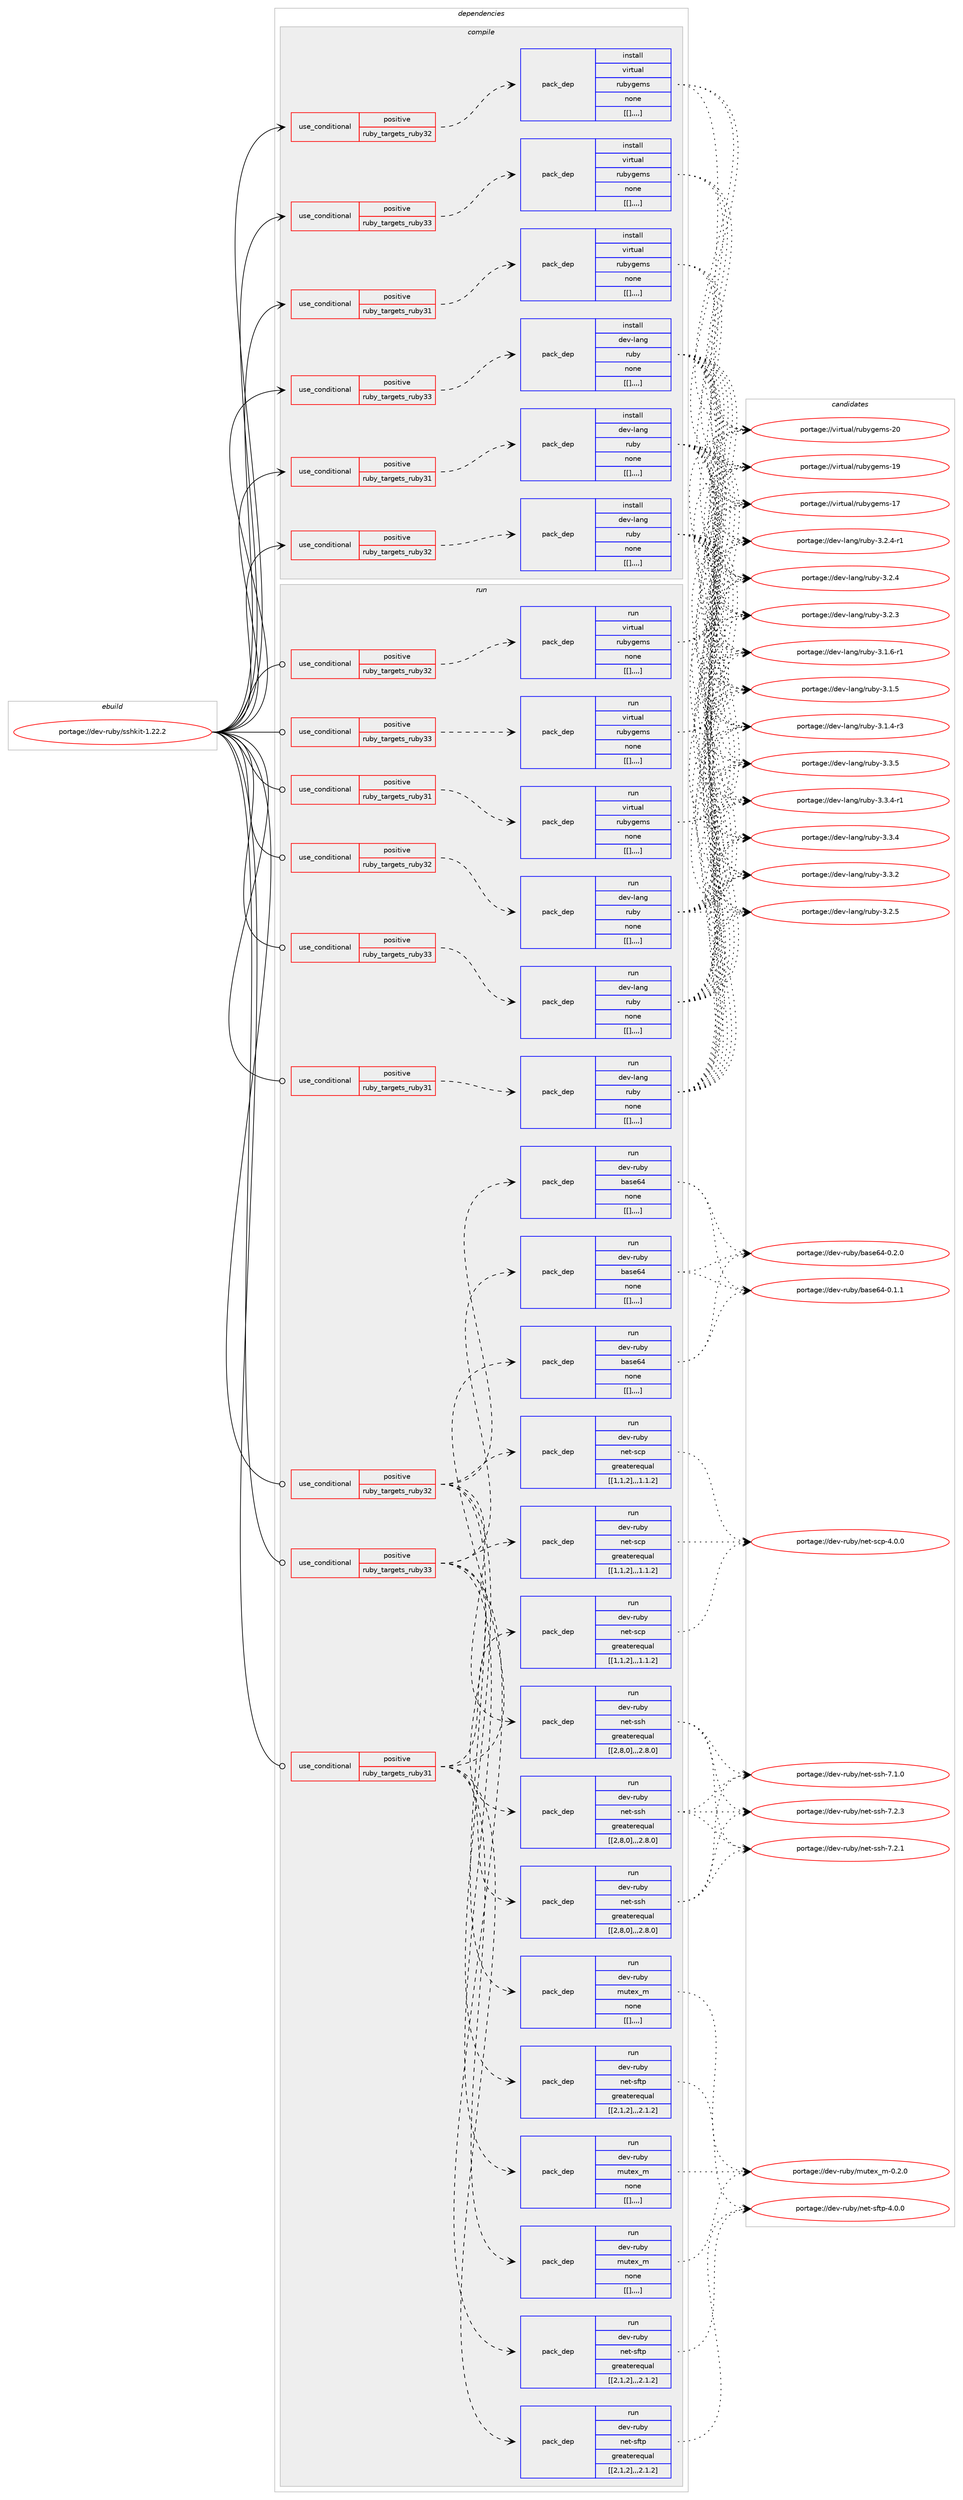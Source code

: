 digraph prolog {

# *************
# Graph options
# *************

newrank=true;
concentrate=true;
compound=true;
graph [rankdir=LR,fontname=Helvetica,fontsize=10,ranksep=1.5];#, ranksep=2.5, nodesep=0.2];
edge  [arrowhead=vee];
node  [fontname=Helvetica,fontsize=10];

# **********
# The ebuild
# **********

subgraph cluster_leftcol {
color=gray;
label=<<i>ebuild</i>>;
id [label="portage://dev-ruby/sshkit-1.22.2", color=red, width=4, href="../dev-ruby/sshkit-1.22.2.svg"];
}

# ****************
# The dependencies
# ****************

subgraph cluster_midcol {
color=gray;
label=<<i>dependencies</i>>;
subgraph cluster_compile {
fillcolor="#eeeeee";
style=filled;
label=<<i>compile</i>>;
subgraph cond58719 {
dependency207845 [label=<<TABLE BORDER="0" CELLBORDER="1" CELLSPACING="0" CELLPADDING="4"><TR><TD ROWSPAN="3" CELLPADDING="10">use_conditional</TD></TR><TR><TD>positive</TD></TR><TR><TD>ruby_targets_ruby31</TD></TR></TABLE>>, shape=none, color=red];
subgraph pack147746 {
dependency207846 [label=<<TABLE BORDER="0" CELLBORDER="1" CELLSPACING="0" CELLPADDING="4" WIDTH="220"><TR><TD ROWSPAN="6" CELLPADDING="30">pack_dep</TD></TR><TR><TD WIDTH="110">install</TD></TR><TR><TD>dev-lang</TD></TR><TR><TD>ruby</TD></TR><TR><TD>none</TD></TR><TR><TD>[[],,,,]</TD></TR></TABLE>>, shape=none, color=blue];
}
dependency207845:e -> dependency207846:w [weight=20,style="dashed",arrowhead="vee"];
}
id:e -> dependency207845:w [weight=20,style="solid",arrowhead="vee"];
subgraph cond58720 {
dependency207847 [label=<<TABLE BORDER="0" CELLBORDER="1" CELLSPACING="0" CELLPADDING="4"><TR><TD ROWSPAN="3" CELLPADDING="10">use_conditional</TD></TR><TR><TD>positive</TD></TR><TR><TD>ruby_targets_ruby31</TD></TR></TABLE>>, shape=none, color=red];
subgraph pack147747 {
dependency207848 [label=<<TABLE BORDER="0" CELLBORDER="1" CELLSPACING="0" CELLPADDING="4" WIDTH="220"><TR><TD ROWSPAN="6" CELLPADDING="30">pack_dep</TD></TR><TR><TD WIDTH="110">install</TD></TR><TR><TD>virtual</TD></TR><TR><TD>rubygems</TD></TR><TR><TD>none</TD></TR><TR><TD>[[],,,,]</TD></TR></TABLE>>, shape=none, color=blue];
}
dependency207847:e -> dependency207848:w [weight=20,style="dashed",arrowhead="vee"];
}
id:e -> dependency207847:w [weight=20,style="solid",arrowhead="vee"];
subgraph cond58721 {
dependency207849 [label=<<TABLE BORDER="0" CELLBORDER="1" CELLSPACING="0" CELLPADDING="4"><TR><TD ROWSPAN="3" CELLPADDING="10">use_conditional</TD></TR><TR><TD>positive</TD></TR><TR><TD>ruby_targets_ruby32</TD></TR></TABLE>>, shape=none, color=red];
subgraph pack147748 {
dependency207850 [label=<<TABLE BORDER="0" CELLBORDER="1" CELLSPACING="0" CELLPADDING="4" WIDTH="220"><TR><TD ROWSPAN="6" CELLPADDING="30">pack_dep</TD></TR><TR><TD WIDTH="110">install</TD></TR><TR><TD>dev-lang</TD></TR><TR><TD>ruby</TD></TR><TR><TD>none</TD></TR><TR><TD>[[],,,,]</TD></TR></TABLE>>, shape=none, color=blue];
}
dependency207849:e -> dependency207850:w [weight=20,style="dashed",arrowhead="vee"];
}
id:e -> dependency207849:w [weight=20,style="solid",arrowhead="vee"];
subgraph cond58722 {
dependency207851 [label=<<TABLE BORDER="0" CELLBORDER="1" CELLSPACING="0" CELLPADDING="4"><TR><TD ROWSPAN="3" CELLPADDING="10">use_conditional</TD></TR><TR><TD>positive</TD></TR><TR><TD>ruby_targets_ruby32</TD></TR></TABLE>>, shape=none, color=red];
subgraph pack147749 {
dependency207852 [label=<<TABLE BORDER="0" CELLBORDER="1" CELLSPACING="0" CELLPADDING="4" WIDTH="220"><TR><TD ROWSPAN="6" CELLPADDING="30">pack_dep</TD></TR><TR><TD WIDTH="110">install</TD></TR><TR><TD>virtual</TD></TR><TR><TD>rubygems</TD></TR><TR><TD>none</TD></TR><TR><TD>[[],,,,]</TD></TR></TABLE>>, shape=none, color=blue];
}
dependency207851:e -> dependency207852:w [weight=20,style="dashed",arrowhead="vee"];
}
id:e -> dependency207851:w [weight=20,style="solid",arrowhead="vee"];
subgraph cond58723 {
dependency207853 [label=<<TABLE BORDER="0" CELLBORDER="1" CELLSPACING="0" CELLPADDING="4"><TR><TD ROWSPAN="3" CELLPADDING="10">use_conditional</TD></TR><TR><TD>positive</TD></TR><TR><TD>ruby_targets_ruby33</TD></TR></TABLE>>, shape=none, color=red];
subgraph pack147750 {
dependency207854 [label=<<TABLE BORDER="0" CELLBORDER="1" CELLSPACING="0" CELLPADDING="4" WIDTH="220"><TR><TD ROWSPAN="6" CELLPADDING="30">pack_dep</TD></TR><TR><TD WIDTH="110">install</TD></TR><TR><TD>dev-lang</TD></TR><TR><TD>ruby</TD></TR><TR><TD>none</TD></TR><TR><TD>[[],,,,]</TD></TR></TABLE>>, shape=none, color=blue];
}
dependency207853:e -> dependency207854:w [weight=20,style="dashed",arrowhead="vee"];
}
id:e -> dependency207853:w [weight=20,style="solid",arrowhead="vee"];
subgraph cond58724 {
dependency207855 [label=<<TABLE BORDER="0" CELLBORDER="1" CELLSPACING="0" CELLPADDING="4"><TR><TD ROWSPAN="3" CELLPADDING="10">use_conditional</TD></TR><TR><TD>positive</TD></TR><TR><TD>ruby_targets_ruby33</TD></TR></TABLE>>, shape=none, color=red];
subgraph pack147751 {
dependency207856 [label=<<TABLE BORDER="0" CELLBORDER="1" CELLSPACING="0" CELLPADDING="4" WIDTH="220"><TR><TD ROWSPAN="6" CELLPADDING="30">pack_dep</TD></TR><TR><TD WIDTH="110">install</TD></TR><TR><TD>virtual</TD></TR><TR><TD>rubygems</TD></TR><TR><TD>none</TD></TR><TR><TD>[[],,,,]</TD></TR></TABLE>>, shape=none, color=blue];
}
dependency207855:e -> dependency207856:w [weight=20,style="dashed",arrowhead="vee"];
}
id:e -> dependency207855:w [weight=20,style="solid",arrowhead="vee"];
}
subgraph cluster_compileandrun {
fillcolor="#eeeeee";
style=filled;
label=<<i>compile and run</i>>;
}
subgraph cluster_run {
fillcolor="#eeeeee";
style=filled;
label=<<i>run</i>>;
subgraph cond58725 {
dependency207857 [label=<<TABLE BORDER="0" CELLBORDER="1" CELLSPACING="0" CELLPADDING="4"><TR><TD ROWSPAN="3" CELLPADDING="10">use_conditional</TD></TR><TR><TD>positive</TD></TR><TR><TD>ruby_targets_ruby31</TD></TR></TABLE>>, shape=none, color=red];
subgraph pack147752 {
dependency207858 [label=<<TABLE BORDER="0" CELLBORDER="1" CELLSPACING="0" CELLPADDING="4" WIDTH="220"><TR><TD ROWSPAN="6" CELLPADDING="30">pack_dep</TD></TR><TR><TD WIDTH="110">run</TD></TR><TR><TD>dev-lang</TD></TR><TR><TD>ruby</TD></TR><TR><TD>none</TD></TR><TR><TD>[[],,,,]</TD></TR></TABLE>>, shape=none, color=blue];
}
dependency207857:e -> dependency207858:w [weight=20,style="dashed",arrowhead="vee"];
}
id:e -> dependency207857:w [weight=20,style="solid",arrowhead="odot"];
subgraph cond58726 {
dependency207859 [label=<<TABLE BORDER="0" CELLBORDER="1" CELLSPACING="0" CELLPADDING="4"><TR><TD ROWSPAN="3" CELLPADDING="10">use_conditional</TD></TR><TR><TD>positive</TD></TR><TR><TD>ruby_targets_ruby31</TD></TR></TABLE>>, shape=none, color=red];
subgraph pack147753 {
dependency207860 [label=<<TABLE BORDER="0" CELLBORDER="1" CELLSPACING="0" CELLPADDING="4" WIDTH="220"><TR><TD ROWSPAN="6" CELLPADDING="30">pack_dep</TD></TR><TR><TD WIDTH="110">run</TD></TR><TR><TD>dev-ruby</TD></TR><TR><TD>base64</TD></TR><TR><TD>none</TD></TR><TR><TD>[[],,,,]</TD></TR></TABLE>>, shape=none, color=blue];
}
dependency207859:e -> dependency207860:w [weight=20,style="dashed",arrowhead="vee"];
subgraph pack147754 {
dependency207861 [label=<<TABLE BORDER="0" CELLBORDER="1" CELLSPACING="0" CELLPADDING="4" WIDTH="220"><TR><TD ROWSPAN="6" CELLPADDING="30">pack_dep</TD></TR><TR><TD WIDTH="110">run</TD></TR><TR><TD>dev-ruby</TD></TR><TR><TD>mutex_m</TD></TR><TR><TD>none</TD></TR><TR><TD>[[],,,,]</TD></TR></TABLE>>, shape=none, color=blue];
}
dependency207859:e -> dependency207861:w [weight=20,style="dashed",arrowhead="vee"];
subgraph pack147755 {
dependency207862 [label=<<TABLE BORDER="0" CELLBORDER="1" CELLSPACING="0" CELLPADDING="4" WIDTH="220"><TR><TD ROWSPAN="6" CELLPADDING="30">pack_dep</TD></TR><TR><TD WIDTH="110">run</TD></TR><TR><TD>dev-ruby</TD></TR><TR><TD>net-ssh</TD></TR><TR><TD>greaterequal</TD></TR><TR><TD>[[2,8,0],,,2.8.0]</TD></TR></TABLE>>, shape=none, color=blue];
}
dependency207859:e -> dependency207862:w [weight=20,style="dashed",arrowhead="vee"];
subgraph pack147756 {
dependency207863 [label=<<TABLE BORDER="0" CELLBORDER="1" CELLSPACING="0" CELLPADDING="4" WIDTH="220"><TR><TD ROWSPAN="6" CELLPADDING="30">pack_dep</TD></TR><TR><TD WIDTH="110">run</TD></TR><TR><TD>dev-ruby</TD></TR><TR><TD>net-scp</TD></TR><TR><TD>greaterequal</TD></TR><TR><TD>[[1,1,2],,,1.1.2]</TD></TR></TABLE>>, shape=none, color=blue];
}
dependency207859:e -> dependency207863:w [weight=20,style="dashed",arrowhead="vee"];
subgraph pack147757 {
dependency207864 [label=<<TABLE BORDER="0" CELLBORDER="1" CELLSPACING="0" CELLPADDING="4" WIDTH="220"><TR><TD ROWSPAN="6" CELLPADDING="30">pack_dep</TD></TR><TR><TD WIDTH="110">run</TD></TR><TR><TD>dev-ruby</TD></TR><TR><TD>net-sftp</TD></TR><TR><TD>greaterequal</TD></TR><TR><TD>[[2,1,2],,,2.1.2]</TD></TR></TABLE>>, shape=none, color=blue];
}
dependency207859:e -> dependency207864:w [weight=20,style="dashed",arrowhead="vee"];
}
id:e -> dependency207859:w [weight=20,style="solid",arrowhead="odot"];
subgraph cond58727 {
dependency207865 [label=<<TABLE BORDER="0" CELLBORDER="1" CELLSPACING="0" CELLPADDING="4"><TR><TD ROWSPAN="3" CELLPADDING="10">use_conditional</TD></TR><TR><TD>positive</TD></TR><TR><TD>ruby_targets_ruby31</TD></TR></TABLE>>, shape=none, color=red];
subgraph pack147758 {
dependency207866 [label=<<TABLE BORDER="0" CELLBORDER="1" CELLSPACING="0" CELLPADDING="4" WIDTH="220"><TR><TD ROWSPAN="6" CELLPADDING="30">pack_dep</TD></TR><TR><TD WIDTH="110">run</TD></TR><TR><TD>virtual</TD></TR><TR><TD>rubygems</TD></TR><TR><TD>none</TD></TR><TR><TD>[[],,,,]</TD></TR></TABLE>>, shape=none, color=blue];
}
dependency207865:e -> dependency207866:w [weight=20,style="dashed",arrowhead="vee"];
}
id:e -> dependency207865:w [weight=20,style="solid",arrowhead="odot"];
subgraph cond58728 {
dependency207867 [label=<<TABLE BORDER="0" CELLBORDER="1" CELLSPACING="0" CELLPADDING="4"><TR><TD ROWSPAN="3" CELLPADDING="10">use_conditional</TD></TR><TR><TD>positive</TD></TR><TR><TD>ruby_targets_ruby32</TD></TR></TABLE>>, shape=none, color=red];
subgraph pack147759 {
dependency207868 [label=<<TABLE BORDER="0" CELLBORDER="1" CELLSPACING="0" CELLPADDING="4" WIDTH="220"><TR><TD ROWSPAN="6" CELLPADDING="30">pack_dep</TD></TR><TR><TD WIDTH="110">run</TD></TR><TR><TD>dev-lang</TD></TR><TR><TD>ruby</TD></TR><TR><TD>none</TD></TR><TR><TD>[[],,,,]</TD></TR></TABLE>>, shape=none, color=blue];
}
dependency207867:e -> dependency207868:w [weight=20,style="dashed",arrowhead="vee"];
}
id:e -> dependency207867:w [weight=20,style="solid",arrowhead="odot"];
subgraph cond58729 {
dependency207869 [label=<<TABLE BORDER="0" CELLBORDER="1" CELLSPACING="0" CELLPADDING="4"><TR><TD ROWSPAN="3" CELLPADDING="10">use_conditional</TD></TR><TR><TD>positive</TD></TR><TR><TD>ruby_targets_ruby32</TD></TR></TABLE>>, shape=none, color=red];
subgraph pack147760 {
dependency207870 [label=<<TABLE BORDER="0" CELLBORDER="1" CELLSPACING="0" CELLPADDING="4" WIDTH="220"><TR><TD ROWSPAN="6" CELLPADDING="30">pack_dep</TD></TR><TR><TD WIDTH="110">run</TD></TR><TR><TD>dev-ruby</TD></TR><TR><TD>base64</TD></TR><TR><TD>none</TD></TR><TR><TD>[[],,,,]</TD></TR></TABLE>>, shape=none, color=blue];
}
dependency207869:e -> dependency207870:w [weight=20,style="dashed",arrowhead="vee"];
subgraph pack147761 {
dependency207871 [label=<<TABLE BORDER="0" CELLBORDER="1" CELLSPACING="0" CELLPADDING="4" WIDTH="220"><TR><TD ROWSPAN="6" CELLPADDING="30">pack_dep</TD></TR><TR><TD WIDTH="110">run</TD></TR><TR><TD>dev-ruby</TD></TR><TR><TD>mutex_m</TD></TR><TR><TD>none</TD></TR><TR><TD>[[],,,,]</TD></TR></TABLE>>, shape=none, color=blue];
}
dependency207869:e -> dependency207871:w [weight=20,style="dashed",arrowhead="vee"];
subgraph pack147762 {
dependency207872 [label=<<TABLE BORDER="0" CELLBORDER="1" CELLSPACING="0" CELLPADDING="4" WIDTH="220"><TR><TD ROWSPAN="6" CELLPADDING="30">pack_dep</TD></TR><TR><TD WIDTH="110">run</TD></TR><TR><TD>dev-ruby</TD></TR><TR><TD>net-ssh</TD></TR><TR><TD>greaterequal</TD></TR><TR><TD>[[2,8,0],,,2.8.0]</TD></TR></TABLE>>, shape=none, color=blue];
}
dependency207869:e -> dependency207872:w [weight=20,style="dashed",arrowhead="vee"];
subgraph pack147763 {
dependency207873 [label=<<TABLE BORDER="0" CELLBORDER="1" CELLSPACING="0" CELLPADDING="4" WIDTH="220"><TR><TD ROWSPAN="6" CELLPADDING="30">pack_dep</TD></TR><TR><TD WIDTH="110">run</TD></TR><TR><TD>dev-ruby</TD></TR><TR><TD>net-scp</TD></TR><TR><TD>greaterequal</TD></TR><TR><TD>[[1,1,2],,,1.1.2]</TD></TR></TABLE>>, shape=none, color=blue];
}
dependency207869:e -> dependency207873:w [weight=20,style="dashed",arrowhead="vee"];
subgraph pack147764 {
dependency207874 [label=<<TABLE BORDER="0" CELLBORDER="1" CELLSPACING="0" CELLPADDING="4" WIDTH="220"><TR><TD ROWSPAN="6" CELLPADDING="30">pack_dep</TD></TR><TR><TD WIDTH="110">run</TD></TR><TR><TD>dev-ruby</TD></TR><TR><TD>net-sftp</TD></TR><TR><TD>greaterequal</TD></TR><TR><TD>[[2,1,2],,,2.1.2]</TD></TR></TABLE>>, shape=none, color=blue];
}
dependency207869:e -> dependency207874:w [weight=20,style="dashed",arrowhead="vee"];
}
id:e -> dependency207869:w [weight=20,style="solid",arrowhead="odot"];
subgraph cond58730 {
dependency207875 [label=<<TABLE BORDER="0" CELLBORDER="1" CELLSPACING="0" CELLPADDING="4"><TR><TD ROWSPAN="3" CELLPADDING="10">use_conditional</TD></TR><TR><TD>positive</TD></TR><TR><TD>ruby_targets_ruby32</TD></TR></TABLE>>, shape=none, color=red];
subgraph pack147765 {
dependency207876 [label=<<TABLE BORDER="0" CELLBORDER="1" CELLSPACING="0" CELLPADDING="4" WIDTH="220"><TR><TD ROWSPAN="6" CELLPADDING="30">pack_dep</TD></TR><TR><TD WIDTH="110">run</TD></TR><TR><TD>virtual</TD></TR><TR><TD>rubygems</TD></TR><TR><TD>none</TD></TR><TR><TD>[[],,,,]</TD></TR></TABLE>>, shape=none, color=blue];
}
dependency207875:e -> dependency207876:w [weight=20,style="dashed",arrowhead="vee"];
}
id:e -> dependency207875:w [weight=20,style="solid",arrowhead="odot"];
subgraph cond58731 {
dependency207877 [label=<<TABLE BORDER="0" CELLBORDER="1" CELLSPACING="0" CELLPADDING="4"><TR><TD ROWSPAN="3" CELLPADDING="10">use_conditional</TD></TR><TR><TD>positive</TD></TR><TR><TD>ruby_targets_ruby33</TD></TR></TABLE>>, shape=none, color=red];
subgraph pack147766 {
dependency207878 [label=<<TABLE BORDER="0" CELLBORDER="1" CELLSPACING="0" CELLPADDING="4" WIDTH="220"><TR><TD ROWSPAN="6" CELLPADDING="30">pack_dep</TD></TR><TR><TD WIDTH="110">run</TD></TR><TR><TD>dev-lang</TD></TR><TR><TD>ruby</TD></TR><TR><TD>none</TD></TR><TR><TD>[[],,,,]</TD></TR></TABLE>>, shape=none, color=blue];
}
dependency207877:e -> dependency207878:w [weight=20,style="dashed",arrowhead="vee"];
}
id:e -> dependency207877:w [weight=20,style="solid",arrowhead="odot"];
subgraph cond58732 {
dependency207879 [label=<<TABLE BORDER="0" CELLBORDER="1" CELLSPACING="0" CELLPADDING="4"><TR><TD ROWSPAN="3" CELLPADDING="10">use_conditional</TD></TR><TR><TD>positive</TD></TR><TR><TD>ruby_targets_ruby33</TD></TR></TABLE>>, shape=none, color=red];
subgraph pack147767 {
dependency207880 [label=<<TABLE BORDER="0" CELLBORDER="1" CELLSPACING="0" CELLPADDING="4" WIDTH="220"><TR><TD ROWSPAN="6" CELLPADDING="30">pack_dep</TD></TR><TR><TD WIDTH="110">run</TD></TR><TR><TD>dev-ruby</TD></TR><TR><TD>base64</TD></TR><TR><TD>none</TD></TR><TR><TD>[[],,,,]</TD></TR></TABLE>>, shape=none, color=blue];
}
dependency207879:e -> dependency207880:w [weight=20,style="dashed",arrowhead="vee"];
subgraph pack147768 {
dependency207881 [label=<<TABLE BORDER="0" CELLBORDER="1" CELLSPACING="0" CELLPADDING="4" WIDTH="220"><TR><TD ROWSPAN="6" CELLPADDING="30">pack_dep</TD></TR><TR><TD WIDTH="110">run</TD></TR><TR><TD>dev-ruby</TD></TR><TR><TD>mutex_m</TD></TR><TR><TD>none</TD></TR><TR><TD>[[],,,,]</TD></TR></TABLE>>, shape=none, color=blue];
}
dependency207879:e -> dependency207881:w [weight=20,style="dashed",arrowhead="vee"];
subgraph pack147769 {
dependency207882 [label=<<TABLE BORDER="0" CELLBORDER="1" CELLSPACING="0" CELLPADDING="4" WIDTH="220"><TR><TD ROWSPAN="6" CELLPADDING="30">pack_dep</TD></TR><TR><TD WIDTH="110">run</TD></TR><TR><TD>dev-ruby</TD></TR><TR><TD>net-ssh</TD></TR><TR><TD>greaterequal</TD></TR><TR><TD>[[2,8,0],,,2.8.0]</TD></TR></TABLE>>, shape=none, color=blue];
}
dependency207879:e -> dependency207882:w [weight=20,style="dashed",arrowhead="vee"];
subgraph pack147770 {
dependency207883 [label=<<TABLE BORDER="0" CELLBORDER="1" CELLSPACING="0" CELLPADDING="4" WIDTH="220"><TR><TD ROWSPAN="6" CELLPADDING="30">pack_dep</TD></TR><TR><TD WIDTH="110">run</TD></TR><TR><TD>dev-ruby</TD></TR><TR><TD>net-scp</TD></TR><TR><TD>greaterequal</TD></TR><TR><TD>[[1,1,2],,,1.1.2]</TD></TR></TABLE>>, shape=none, color=blue];
}
dependency207879:e -> dependency207883:w [weight=20,style="dashed",arrowhead="vee"];
subgraph pack147771 {
dependency207884 [label=<<TABLE BORDER="0" CELLBORDER="1" CELLSPACING="0" CELLPADDING="4" WIDTH="220"><TR><TD ROWSPAN="6" CELLPADDING="30">pack_dep</TD></TR><TR><TD WIDTH="110">run</TD></TR><TR><TD>dev-ruby</TD></TR><TR><TD>net-sftp</TD></TR><TR><TD>greaterequal</TD></TR><TR><TD>[[2,1,2],,,2.1.2]</TD></TR></TABLE>>, shape=none, color=blue];
}
dependency207879:e -> dependency207884:w [weight=20,style="dashed",arrowhead="vee"];
}
id:e -> dependency207879:w [weight=20,style="solid",arrowhead="odot"];
subgraph cond58733 {
dependency207885 [label=<<TABLE BORDER="0" CELLBORDER="1" CELLSPACING="0" CELLPADDING="4"><TR><TD ROWSPAN="3" CELLPADDING="10">use_conditional</TD></TR><TR><TD>positive</TD></TR><TR><TD>ruby_targets_ruby33</TD></TR></TABLE>>, shape=none, color=red];
subgraph pack147772 {
dependency207886 [label=<<TABLE BORDER="0" CELLBORDER="1" CELLSPACING="0" CELLPADDING="4" WIDTH="220"><TR><TD ROWSPAN="6" CELLPADDING="30">pack_dep</TD></TR><TR><TD WIDTH="110">run</TD></TR><TR><TD>virtual</TD></TR><TR><TD>rubygems</TD></TR><TR><TD>none</TD></TR><TR><TD>[[],,,,]</TD></TR></TABLE>>, shape=none, color=blue];
}
dependency207885:e -> dependency207886:w [weight=20,style="dashed",arrowhead="vee"];
}
id:e -> dependency207885:w [weight=20,style="solid",arrowhead="odot"];
}
}

# **************
# The candidates
# **************

subgraph cluster_choices {
rank=same;
color=gray;
label=<<i>candidates</i>>;

subgraph choice147746 {
color=black;
nodesep=1;
choice10010111845108971101034711411798121455146514653 [label="portage://dev-lang/ruby-3.3.5", color=red, width=4,href="../dev-lang/ruby-3.3.5.svg"];
choice100101118451089711010347114117981214551465146524511449 [label="portage://dev-lang/ruby-3.3.4-r1", color=red, width=4,href="../dev-lang/ruby-3.3.4-r1.svg"];
choice10010111845108971101034711411798121455146514652 [label="portage://dev-lang/ruby-3.3.4", color=red, width=4,href="../dev-lang/ruby-3.3.4.svg"];
choice10010111845108971101034711411798121455146514650 [label="portage://dev-lang/ruby-3.3.2", color=red, width=4,href="../dev-lang/ruby-3.3.2.svg"];
choice10010111845108971101034711411798121455146504653 [label="portage://dev-lang/ruby-3.2.5", color=red, width=4,href="../dev-lang/ruby-3.2.5.svg"];
choice100101118451089711010347114117981214551465046524511449 [label="portage://dev-lang/ruby-3.2.4-r1", color=red, width=4,href="../dev-lang/ruby-3.2.4-r1.svg"];
choice10010111845108971101034711411798121455146504652 [label="portage://dev-lang/ruby-3.2.4", color=red, width=4,href="../dev-lang/ruby-3.2.4.svg"];
choice10010111845108971101034711411798121455146504651 [label="portage://dev-lang/ruby-3.2.3", color=red, width=4,href="../dev-lang/ruby-3.2.3.svg"];
choice100101118451089711010347114117981214551464946544511449 [label="portage://dev-lang/ruby-3.1.6-r1", color=red, width=4,href="../dev-lang/ruby-3.1.6-r1.svg"];
choice10010111845108971101034711411798121455146494653 [label="portage://dev-lang/ruby-3.1.5", color=red, width=4,href="../dev-lang/ruby-3.1.5.svg"];
choice100101118451089711010347114117981214551464946524511451 [label="portage://dev-lang/ruby-3.1.4-r3", color=red, width=4,href="../dev-lang/ruby-3.1.4-r3.svg"];
dependency207846:e -> choice10010111845108971101034711411798121455146514653:w [style=dotted,weight="100"];
dependency207846:e -> choice100101118451089711010347114117981214551465146524511449:w [style=dotted,weight="100"];
dependency207846:e -> choice10010111845108971101034711411798121455146514652:w [style=dotted,weight="100"];
dependency207846:e -> choice10010111845108971101034711411798121455146514650:w [style=dotted,weight="100"];
dependency207846:e -> choice10010111845108971101034711411798121455146504653:w [style=dotted,weight="100"];
dependency207846:e -> choice100101118451089711010347114117981214551465046524511449:w [style=dotted,weight="100"];
dependency207846:e -> choice10010111845108971101034711411798121455146504652:w [style=dotted,weight="100"];
dependency207846:e -> choice10010111845108971101034711411798121455146504651:w [style=dotted,weight="100"];
dependency207846:e -> choice100101118451089711010347114117981214551464946544511449:w [style=dotted,weight="100"];
dependency207846:e -> choice10010111845108971101034711411798121455146494653:w [style=dotted,weight="100"];
dependency207846:e -> choice100101118451089711010347114117981214551464946524511451:w [style=dotted,weight="100"];
}
subgraph choice147747 {
color=black;
nodesep=1;
choice118105114116117971084711411798121103101109115455048 [label="portage://virtual/rubygems-20", color=red, width=4,href="../virtual/rubygems-20.svg"];
choice118105114116117971084711411798121103101109115454957 [label="portage://virtual/rubygems-19", color=red, width=4,href="../virtual/rubygems-19.svg"];
choice118105114116117971084711411798121103101109115454955 [label="portage://virtual/rubygems-17", color=red, width=4,href="../virtual/rubygems-17.svg"];
dependency207848:e -> choice118105114116117971084711411798121103101109115455048:w [style=dotted,weight="100"];
dependency207848:e -> choice118105114116117971084711411798121103101109115454957:w [style=dotted,weight="100"];
dependency207848:e -> choice118105114116117971084711411798121103101109115454955:w [style=dotted,weight="100"];
}
subgraph choice147748 {
color=black;
nodesep=1;
choice10010111845108971101034711411798121455146514653 [label="portage://dev-lang/ruby-3.3.5", color=red, width=4,href="../dev-lang/ruby-3.3.5.svg"];
choice100101118451089711010347114117981214551465146524511449 [label="portage://dev-lang/ruby-3.3.4-r1", color=red, width=4,href="../dev-lang/ruby-3.3.4-r1.svg"];
choice10010111845108971101034711411798121455146514652 [label="portage://dev-lang/ruby-3.3.4", color=red, width=4,href="../dev-lang/ruby-3.3.4.svg"];
choice10010111845108971101034711411798121455146514650 [label="portage://dev-lang/ruby-3.3.2", color=red, width=4,href="../dev-lang/ruby-3.3.2.svg"];
choice10010111845108971101034711411798121455146504653 [label="portage://dev-lang/ruby-3.2.5", color=red, width=4,href="../dev-lang/ruby-3.2.5.svg"];
choice100101118451089711010347114117981214551465046524511449 [label="portage://dev-lang/ruby-3.2.4-r1", color=red, width=4,href="../dev-lang/ruby-3.2.4-r1.svg"];
choice10010111845108971101034711411798121455146504652 [label="portage://dev-lang/ruby-3.2.4", color=red, width=4,href="../dev-lang/ruby-3.2.4.svg"];
choice10010111845108971101034711411798121455146504651 [label="portage://dev-lang/ruby-3.2.3", color=red, width=4,href="../dev-lang/ruby-3.2.3.svg"];
choice100101118451089711010347114117981214551464946544511449 [label="portage://dev-lang/ruby-3.1.6-r1", color=red, width=4,href="../dev-lang/ruby-3.1.6-r1.svg"];
choice10010111845108971101034711411798121455146494653 [label="portage://dev-lang/ruby-3.1.5", color=red, width=4,href="../dev-lang/ruby-3.1.5.svg"];
choice100101118451089711010347114117981214551464946524511451 [label="portage://dev-lang/ruby-3.1.4-r3", color=red, width=4,href="../dev-lang/ruby-3.1.4-r3.svg"];
dependency207850:e -> choice10010111845108971101034711411798121455146514653:w [style=dotted,weight="100"];
dependency207850:e -> choice100101118451089711010347114117981214551465146524511449:w [style=dotted,weight="100"];
dependency207850:e -> choice10010111845108971101034711411798121455146514652:w [style=dotted,weight="100"];
dependency207850:e -> choice10010111845108971101034711411798121455146514650:w [style=dotted,weight="100"];
dependency207850:e -> choice10010111845108971101034711411798121455146504653:w [style=dotted,weight="100"];
dependency207850:e -> choice100101118451089711010347114117981214551465046524511449:w [style=dotted,weight="100"];
dependency207850:e -> choice10010111845108971101034711411798121455146504652:w [style=dotted,weight="100"];
dependency207850:e -> choice10010111845108971101034711411798121455146504651:w [style=dotted,weight="100"];
dependency207850:e -> choice100101118451089711010347114117981214551464946544511449:w [style=dotted,weight="100"];
dependency207850:e -> choice10010111845108971101034711411798121455146494653:w [style=dotted,weight="100"];
dependency207850:e -> choice100101118451089711010347114117981214551464946524511451:w [style=dotted,weight="100"];
}
subgraph choice147749 {
color=black;
nodesep=1;
choice118105114116117971084711411798121103101109115455048 [label="portage://virtual/rubygems-20", color=red, width=4,href="../virtual/rubygems-20.svg"];
choice118105114116117971084711411798121103101109115454957 [label="portage://virtual/rubygems-19", color=red, width=4,href="../virtual/rubygems-19.svg"];
choice118105114116117971084711411798121103101109115454955 [label="portage://virtual/rubygems-17", color=red, width=4,href="../virtual/rubygems-17.svg"];
dependency207852:e -> choice118105114116117971084711411798121103101109115455048:w [style=dotted,weight="100"];
dependency207852:e -> choice118105114116117971084711411798121103101109115454957:w [style=dotted,weight="100"];
dependency207852:e -> choice118105114116117971084711411798121103101109115454955:w [style=dotted,weight="100"];
}
subgraph choice147750 {
color=black;
nodesep=1;
choice10010111845108971101034711411798121455146514653 [label="portage://dev-lang/ruby-3.3.5", color=red, width=4,href="../dev-lang/ruby-3.3.5.svg"];
choice100101118451089711010347114117981214551465146524511449 [label="portage://dev-lang/ruby-3.3.4-r1", color=red, width=4,href="../dev-lang/ruby-3.3.4-r1.svg"];
choice10010111845108971101034711411798121455146514652 [label="portage://dev-lang/ruby-3.3.4", color=red, width=4,href="../dev-lang/ruby-3.3.4.svg"];
choice10010111845108971101034711411798121455146514650 [label="portage://dev-lang/ruby-3.3.2", color=red, width=4,href="../dev-lang/ruby-3.3.2.svg"];
choice10010111845108971101034711411798121455146504653 [label="portage://dev-lang/ruby-3.2.5", color=red, width=4,href="../dev-lang/ruby-3.2.5.svg"];
choice100101118451089711010347114117981214551465046524511449 [label="portage://dev-lang/ruby-3.2.4-r1", color=red, width=4,href="../dev-lang/ruby-3.2.4-r1.svg"];
choice10010111845108971101034711411798121455146504652 [label="portage://dev-lang/ruby-3.2.4", color=red, width=4,href="../dev-lang/ruby-3.2.4.svg"];
choice10010111845108971101034711411798121455146504651 [label="portage://dev-lang/ruby-3.2.3", color=red, width=4,href="../dev-lang/ruby-3.2.3.svg"];
choice100101118451089711010347114117981214551464946544511449 [label="portage://dev-lang/ruby-3.1.6-r1", color=red, width=4,href="../dev-lang/ruby-3.1.6-r1.svg"];
choice10010111845108971101034711411798121455146494653 [label="portage://dev-lang/ruby-3.1.5", color=red, width=4,href="../dev-lang/ruby-3.1.5.svg"];
choice100101118451089711010347114117981214551464946524511451 [label="portage://dev-lang/ruby-3.1.4-r3", color=red, width=4,href="../dev-lang/ruby-3.1.4-r3.svg"];
dependency207854:e -> choice10010111845108971101034711411798121455146514653:w [style=dotted,weight="100"];
dependency207854:e -> choice100101118451089711010347114117981214551465146524511449:w [style=dotted,weight="100"];
dependency207854:e -> choice10010111845108971101034711411798121455146514652:w [style=dotted,weight="100"];
dependency207854:e -> choice10010111845108971101034711411798121455146514650:w [style=dotted,weight="100"];
dependency207854:e -> choice10010111845108971101034711411798121455146504653:w [style=dotted,weight="100"];
dependency207854:e -> choice100101118451089711010347114117981214551465046524511449:w [style=dotted,weight="100"];
dependency207854:e -> choice10010111845108971101034711411798121455146504652:w [style=dotted,weight="100"];
dependency207854:e -> choice10010111845108971101034711411798121455146504651:w [style=dotted,weight="100"];
dependency207854:e -> choice100101118451089711010347114117981214551464946544511449:w [style=dotted,weight="100"];
dependency207854:e -> choice10010111845108971101034711411798121455146494653:w [style=dotted,weight="100"];
dependency207854:e -> choice100101118451089711010347114117981214551464946524511451:w [style=dotted,weight="100"];
}
subgraph choice147751 {
color=black;
nodesep=1;
choice118105114116117971084711411798121103101109115455048 [label="portage://virtual/rubygems-20", color=red, width=4,href="../virtual/rubygems-20.svg"];
choice118105114116117971084711411798121103101109115454957 [label="portage://virtual/rubygems-19", color=red, width=4,href="../virtual/rubygems-19.svg"];
choice118105114116117971084711411798121103101109115454955 [label="portage://virtual/rubygems-17", color=red, width=4,href="../virtual/rubygems-17.svg"];
dependency207856:e -> choice118105114116117971084711411798121103101109115455048:w [style=dotted,weight="100"];
dependency207856:e -> choice118105114116117971084711411798121103101109115454957:w [style=dotted,weight="100"];
dependency207856:e -> choice118105114116117971084711411798121103101109115454955:w [style=dotted,weight="100"];
}
subgraph choice147752 {
color=black;
nodesep=1;
choice10010111845108971101034711411798121455146514653 [label="portage://dev-lang/ruby-3.3.5", color=red, width=4,href="../dev-lang/ruby-3.3.5.svg"];
choice100101118451089711010347114117981214551465146524511449 [label="portage://dev-lang/ruby-3.3.4-r1", color=red, width=4,href="../dev-lang/ruby-3.3.4-r1.svg"];
choice10010111845108971101034711411798121455146514652 [label="portage://dev-lang/ruby-3.3.4", color=red, width=4,href="../dev-lang/ruby-3.3.4.svg"];
choice10010111845108971101034711411798121455146514650 [label="portage://dev-lang/ruby-3.3.2", color=red, width=4,href="../dev-lang/ruby-3.3.2.svg"];
choice10010111845108971101034711411798121455146504653 [label="portage://dev-lang/ruby-3.2.5", color=red, width=4,href="../dev-lang/ruby-3.2.5.svg"];
choice100101118451089711010347114117981214551465046524511449 [label="portage://dev-lang/ruby-3.2.4-r1", color=red, width=4,href="../dev-lang/ruby-3.2.4-r1.svg"];
choice10010111845108971101034711411798121455146504652 [label="portage://dev-lang/ruby-3.2.4", color=red, width=4,href="../dev-lang/ruby-3.2.4.svg"];
choice10010111845108971101034711411798121455146504651 [label="portage://dev-lang/ruby-3.2.3", color=red, width=4,href="../dev-lang/ruby-3.2.3.svg"];
choice100101118451089711010347114117981214551464946544511449 [label="portage://dev-lang/ruby-3.1.6-r1", color=red, width=4,href="../dev-lang/ruby-3.1.6-r1.svg"];
choice10010111845108971101034711411798121455146494653 [label="portage://dev-lang/ruby-3.1.5", color=red, width=4,href="../dev-lang/ruby-3.1.5.svg"];
choice100101118451089711010347114117981214551464946524511451 [label="portage://dev-lang/ruby-3.1.4-r3", color=red, width=4,href="../dev-lang/ruby-3.1.4-r3.svg"];
dependency207858:e -> choice10010111845108971101034711411798121455146514653:w [style=dotted,weight="100"];
dependency207858:e -> choice100101118451089711010347114117981214551465146524511449:w [style=dotted,weight="100"];
dependency207858:e -> choice10010111845108971101034711411798121455146514652:w [style=dotted,weight="100"];
dependency207858:e -> choice10010111845108971101034711411798121455146514650:w [style=dotted,weight="100"];
dependency207858:e -> choice10010111845108971101034711411798121455146504653:w [style=dotted,weight="100"];
dependency207858:e -> choice100101118451089711010347114117981214551465046524511449:w [style=dotted,weight="100"];
dependency207858:e -> choice10010111845108971101034711411798121455146504652:w [style=dotted,weight="100"];
dependency207858:e -> choice10010111845108971101034711411798121455146504651:w [style=dotted,weight="100"];
dependency207858:e -> choice100101118451089711010347114117981214551464946544511449:w [style=dotted,weight="100"];
dependency207858:e -> choice10010111845108971101034711411798121455146494653:w [style=dotted,weight="100"];
dependency207858:e -> choice100101118451089711010347114117981214551464946524511451:w [style=dotted,weight="100"];
}
subgraph choice147753 {
color=black;
nodesep=1;
choice10010111845114117981214798971151015452454846504648 [label="portage://dev-ruby/base64-0.2.0", color=red, width=4,href="../dev-ruby/base64-0.2.0.svg"];
choice10010111845114117981214798971151015452454846494649 [label="portage://dev-ruby/base64-0.1.1", color=red, width=4,href="../dev-ruby/base64-0.1.1.svg"];
dependency207860:e -> choice10010111845114117981214798971151015452454846504648:w [style=dotted,weight="100"];
dependency207860:e -> choice10010111845114117981214798971151015452454846494649:w [style=dotted,weight="100"];
}
subgraph choice147754 {
color=black;
nodesep=1;
choice10010111845114117981214710911711610112095109454846504648 [label="portage://dev-ruby/mutex_m-0.2.0", color=red, width=4,href="../dev-ruby/mutex_m-0.2.0.svg"];
dependency207861:e -> choice10010111845114117981214710911711610112095109454846504648:w [style=dotted,weight="100"];
}
subgraph choice147755 {
color=black;
nodesep=1;
choice10010111845114117981214711010111645115115104455546504651 [label="portage://dev-ruby/net-ssh-7.2.3", color=red, width=4,href="../dev-ruby/net-ssh-7.2.3.svg"];
choice10010111845114117981214711010111645115115104455546504649 [label="portage://dev-ruby/net-ssh-7.2.1", color=red, width=4,href="../dev-ruby/net-ssh-7.2.1.svg"];
choice10010111845114117981214711010111645115115104455546494648 [label="portage://dev-ruby/net-ssh-7.1.0", color=red, width=4,href="../dev-ruby/net-ssh-7.1.0.svg"];
dependency207862:e -> choice10010111845114117981214711010111645115115104455546504651:w [style=dotted,weight="100"];
dependency207862:e -> choice10010111845114117981214711010111645115115104455546504649:w [style=dotted,weight="100"];
dependency207862:e -> choice10010111845114117981214711010111645115115104455546494648:w [style=dotted,weight="100"];
}
subgraph choice147756 {
color=black;
nodesep=1;
choice1001011184511411798121471101011164511599112455246484648 [label="portage://dev-ruby/net-scp-4.0.0", color=red, width=4,href="../dev-ruby/net-scp-4.0.0.svg"];
dependency207863:e -> choice1001011184511411798121471101011164511599112455246484648:w [style=dotted,weight="100"];
}
subgraph choice147757 {
color=black;
nodesep=1;
choice10010111845114117981214711010111645115102116112455246484648 [label="portage://dev-ruby/net-sftp-4.0.0", color=red, width=4,href="../dev-ruby/net-sftp-4.0.0.svg"];
dependency207864:e -> choice10010111845114117981214711010111645115102116112455246484648:w [style=dotted,weight="100"];
}
subgraph choice147758 {
color=black;
nodesep=1;
choice118105114116117971084711411798121103101109115455048 [label="portage://virtual/rubygems-20", color=red, width=4,href="../virtual/rubygems-20.svg"];
choice118105114116117971084711411798121103101109115454957 [label="portage://virtual/rubygems-19", color=red, width=4,href="../virtual/rubygems-19.svg"];
choice118105114116117971084711411798121103101109115454955 [label="portage://virtual/rubygems-17", color=red, width=4,href="../virtual/rubygems-17.svg"];
dependency207866:e -> choice118105114116117971084711411798121103101109115455048:w [style=dotted,weight="100"];
dependency207866:e -> choice118105114116117971084711411798121103101109115454957:w [style=dotted,weight="100"];
dependency207866:e -> choice118105114116117971084711411798121103101109115454955:w [style=dotted,weight="100"];
}
subgraph choice147759 {
color=black;
nodesep=1;
choice10010111845108971101034711411798121455146514653 [label="portage://dev-lang/ruby-3.3.5", color=red, width=4,href="../dev-lang/ruby-3.3.5.svg"];
choice100101118451089711010347114117981214551465146524511449 [label="portage://dev-lang/ruby-3.3.4-r1", color=red, width=4,href="../dev-lang/ruby-3.3.4-r1.svg"];
choice10010111845108971101034711411798121455146514652 [label="portage://dev-lang/ruby-3.3.4", color=red, width=4,href="../dev-lang/ruby-3.3.4.svg"];
choice10010111845108971101034711411798121455146514650 [label="portage://dev-lang/ruby-3.3.2", color=red, width=4,href="../dev-lang/ruby-3.3.2.svg"];
choice10010111845108971101034711411798121455146504653 [label="portage://dev-lang/ruby-3.2.5", color=red, width=4,href="../dev-lang/ruby-3.2.5.svg"];
choice100101118451089711010347114117981214551465046524511449 [label="portage://dev-lang/ruby-3.2.4-r1", color=red, width=4,href="../dev-lang/ruby-3.2.4-r1.svg"];
choice10010111845108971101034711411798121455146504652 [label="portage://dev-lang/ruby-3.2.4", color=red, width=4,href="../dev-lang/ruby-3.2.4.svg"];
choice10010111845108971101034711411798121455146504651 [label="portage://dev-lang/ruby-3.2.3", color=red, width=4,href="../dev-lang/ruby-3.2.3.svg"];
choice100101118451089711010347114117981214551464946544511449 [label="portage://dev-lang/ruby-3.1.6-r1", color=red, width=4,href="../dev-lang/ruby-3.1.6-r1.svg"];
choice10010111845108971101034711411798121455146494653 [label="portage://dev-lang/ruby-3.1.5", color=red, width=4,href="../dev-lang/ruby-3.1.5.svg"];
choice100101118451089711010347114117981214551464946524511451 [label="portage://dev-lang/ruby-3.1.4-r3", color=red, width=4,href="../dev-lang/ruby-3.1.4-r3.svg"];
dependency207868:e -> choice10010111845108971101034711411798121455146514653:w [style=dotted,weight="100"];
dependency207868:e -> choice100101118451089711010347114117981214551465146524511449:w [style=dotted,weight="100"];
dependency207868:e -> choice10010111845108971101034711411798121455146514652:w [style=dotted,weight="100"];
dependency207868:e -> choice10010111845108971101034711411798121455146514650:w [style=dotted,weight="100"];
dependency207868:e -> choice10010111845108971101034711411798121455146504653:w [style=dotted,weight="100"];
dependency207868:e -> choice100101118451089711010347114117981214551465046524511449:w [style=dotted,weight="100"];
dependency207868:e -> choice10010111845108971101034711411798121455146504652:w [style=dotted,weight="100"];
dependency207868:e -> choice10010111845108971101034711411798121455146504651:w [style=dotted,weight="100"];
dependency207868:e -> choice100101118451089711010347114117981214551464946544511449:w [style=dotted,weight="100"];
dependency207868:e -> choice10010111845108971101034711411798121455146494653:w [style=dotted,weight="100"];
dependency207868:e -> choice100101118451089711010347114117981214551464946524511451:w [style=dotted,weight="100"];
}
subgraph choice147760 {
color=black;
nodesep=1;
choice10010111845114117981214798971151015452454846504648 [label="portage://dev-ruby/base64-0.2.0", color=red, width=4,href="../dev-ruby/base64-0.2.0.svg"];
choice10010111845114117981214798971151015452454846494649 [label="portage://dev-ruby/base64-0.1.1", color=red, width=4,href="../dev-ruby/base64-0.1.1.svg"];
dependency207870:e -> choice10010111845114117981214798971151015452454846504648:w [style=dotted,weight="100"];
dependency207870:e -> choice10010111845114117981214798971151015452454846494649:w [style=dotted,weight="100"];
}
subgraph choice147761 {
color=black;
nodesep=1;
choice10010111845114117981214710911711610112095109454846504648 [label="portage://dev-ruby/mutex_m-0.2.0", color=red, width=4,href="../dev-ruby/mutex_m-0.2.0.svg"];
dependency207871:e -> choice10010111845114117981214710911711610112095109454846504648:w [style=dotted,weight="100"];
}
subgraph choice147762 {
color=black;
nodesep=1;
choice10010111845114117981214711010111645115115104455546504651 [label="portage://dev-ruby/net-ssh-7.2.3", color=red, width=4,href="../dev-ruby/net-ssh-7.2.3.svg"];
choice10010111845114117981214711010111645115115104455546504649 [label="portage://dev-ruby/net-ssh-7.2.1", color=red, width=4,href="../dev-ruby/net-ssh-7.2.1.svg"];
choice10010111845114117981214711010111645115115104455546494648 [label="portage://dev-ruby/net-ssh-7.1.0", color=red, width=4,href="../dev-ruby/net-ssh-7.1.0.svg"];
dependency207872:e -> choice10010111845114117981214711010111645115115104455546504651:w [style=dotted,weight="100"];
dependency207872:e -> choice10010111845114117981214711010111645115115104455546504649:w [style=dotted,weight="100"];
dependency207872:e -> choice10010111845114117981214711010111645115115104455546494648:w [style=dotted,weight="100"];
}
subgraph choice147763 {
color=black;
nodesep=1;
choice1001011184511411798121471101011164511599112455246484648 [label="portage://dev-ruby/net-scp-4.0.0", color=red, width=4,href="../dev-ruby/net-scp-4.0.0.svg"];
dependency207873:e -> choice1001011184511411798121471101011164511599112455246484648:w [style=dotted,weight="100"];
}
subgraph choice147764 {
color=black;
nodesep=1;
choice10010111845114117981214711010111645115102116112455246484648 [label="portage://dev-ruby/net-sftp-4.0.0", color=red, width=4,href="../dev-ruby/net-sftp-4.0.0.svg"];
dependency207874:e -> choice10010111845114117981214711010111645115102116112455246484648:w [style=dotted,weight="100"];
}
subgraph choice147765 {
color=black;
nodesep=1;
choice118105114116117971084711411798121103101109115455048 [label="portage://virtual/rubygems-20", color=red, width=4,href="../virtual/rubygems-20.svg"];
choice118105114116117971084711411798121103101109115454957 [label="portage://virtual/rubygems-19", color=red, width=4,href="../virtual/rubygems-19.svg"];
choice118105114116117971084711411798121103101109115454955 [label="portage://virtual/rubygems-17", color=red, width=4,href="../virtual/rubygems-17.svg"];
dependency207876:e -> choice118105114116117971084711411798121103101109115455048:w [style=dotted,weight="100"];
dependency207876:e -> choice118105114116117971084711411798121103101109115454957:w [style=dotted,weight="100"];
dependency207876:e -> choice118105114116117971084711411798121103101109115454955:w [style=dotted,weight="100"];
}
subgraph choice147766 {
color=black;
nodesep=1;
choice10010111845108971101034711411798121455146514653 [label="portage://dev-lang/ruby-3.3.5", color=red, width=4,href="../dev-lang/ruby-3.3.5.svg"];
choice100101118451089711010347114117981214551465146524511449 [label="portage://dev-lang/ruby-3.3.4-r1", color=red, width=4,href="../dev-lang/ruby-3.3.4-r1.svg"];
choice10010111845108971101034711411798121455146514652 [label="portage://dev-lang/ruby-3.3.4", color=red, width=4,href="../dev-lang/ruby-3.3.4.svg"];
choice10010111845108971101034711411798121455146514650 [label="portage://dev-lang/ruby-3.3.2", color=red, width=4,href="../dev-lang/ruby-3.3.2.svg"];
choice10010111845108971101034711411798121455146504653 [label="portage://dev-lang/ruby-3.2.5", color=red, width=4,href="../dev-lang/ruby-3.2.5.svg"];
choice100101118451089711010347114117981214551465046524511449 [label="portage://dev-lang/ruby-3.2.4-r1", color=red, width=4,href="../dev-lang/ruby-3.2.4-r1.svg"];
choice10010111845108971101034711411798121455146504652 [label="portage://dev-lang/ruby-3.2.4", color=red, width=4,href="../dev-lang/ruby-3.2.4.svg"];
choice10010111845108971101034711411798121455146504651 [label="portage://dev-lang/ruby-3.2.3", color=red, width=4,href="../dev-lang/ruby-3.2.3.svg"];
choice100101118451089711010347114117981214551464946544511449 [label="portage://dev-lang/ruby-3.1.6-r1", color=red, width=4,href="../dev-lang/ruby-3.1.6-r1.svg"];
choice10010111845108971101034711411798121455146494653 [label="portage://dev-lang/ruby-3.1.5", color=red, width=4,href="../dev-lang/ruby-3.1.5.svg"];
choice100101118451089711010347114117981214551464946524511451 [label="portage://dev-lang/ruby-3.1.4-r3", color=red, width=4,href="../dev-lang/ruby-3.1.4-r3.svg"];
dependency207878:e -> choice10010111845108971101034711411798121455146514653:w [style=dotted,weight="100"];
dependency207878:e -> choice100101118451089711010347114117981214551465146524511449:w [style=dotted,weight="100"];
dependency207878:e -> choice10010111845108971101034711411798121455146514652:w [style=dotted,weight="100"];
dependency207878:e -> choice10010111845108971101034711411798121455146514650:w [style=dotted,weight="100"];
dependency207878:e -> choice10010111845108971101034711411798121455146504653:w [style=dotted,weight="100"];
dependency207878:e -> choice100101118451089711010347114117981214551465046524511449:w [style=dotted,weight="100"];
dependency207878:e -> choice10010111845108971101034711411798121455146504652:w [style=dotted,weight="100"];
dependency207878:e -> choice10010111845108971101034711411798121455146504651:w [style=dotted,weight="100"];
dependency207878:e -> choice100101118451089711010347114117981214551464946544511449:w [style=dotted,weight="100"];
dependency207878:e -> choice10010111845108971101034711411798121455146494653:w [style=dotted,weight="100"];
dependency207878:e -> choice100101118451089711010347114117981214551464946524511451:w [style=dotted,weight="100"];
}
subgraph choice147767 {
color=black;
nodesep=1;
choice10010111845114117981214798971151015452454846504648 [label="portage://dev-ruby/base64-0.2.0", color=red, width=4,href="../dev-ruby/base64-0.2.0.svg"];
choice10010111845114117981214798971151015452454846494649 [label="portage://dev-ruby/base64-0.1.1", color=red, width=4,href="../dev-ruby/base64-0.1.1.svg"];
dependency207880:e -> choice10010111845114117981214798971151015452454846504648:w [style=dotted,weight="100"];
dependency207880:e -> choice10010111845114117981214798971151015452454846494649:w [style=dotted,weight="100"];
}
subgraph choice147768 {
color=black;
nodesep=1;
choice10010111845114117981214710911711610112095109454846504648 [label="portage://dev-ruby/mutex_m-0.2.0", color=red, width=4,href="../dev-ruby/mutex_m-0.2.0.svg"];
dependency207881:e -> choice10010111845114117981214710911711610112095109454846504648:w [style=dotted,weight="100"];
}
subgraph choice147769 {
color=black;
nodesep=1;
choice10010111845114117981214711010111645115115104455546504651 [label="portage://dev-ruby/net-ssh-7.2.3", color=red, width=4,href="../dev-ruby/net-ssh-7.2.3.svg"];
choice10010111845114117981214711010111645115115104455546504649 [label="portage://dev-ruby/net-ssh-7.2.1", color=red, width=4,href="../dev-ruby/net-ssh-7.2.1.svg"];
choice10010111845114117981214711010111645115115104455546494648 [label="portage://dev-ruby/net-ssh-7.1.0", color=red, width=4,href="../dev-ruby/net-ssh-7.1.0.svg"];
dependency207882:e -> choice10010111845114117981214711010111645115115104455546504651:w [style=dotted,weight="100"];
dependency207882:e -> choice10010111845114117981214711010111645115115104455546504649:w [style=dotted,weight="100"];
dependency207882:e -> choice10010111845114117981214711010111645115115104455546494648:w [style=dotted,weight="100"];
}
subgraph choice147770 {
color=black;
nodesep=1;
choice1001011184511411798121471101011164511599112455246484648 [label="portage://dev-ruby/net-scp-4.0.0", color=red, width=4,href="../dev-ruby/net-scp-4.0.0.svg"];
dependency207883:e -> choice1001011184511411798121471101011164511599112455246484648:w [style=dotted,weight="100"];
}
subgraph choice147771 {
color=black;
nodesep=1;
choice10010111845114117981214711010111645115102116112455246484648 [label="portage://dev-ruby/net-sftp-4.0.0", color=red, width=4,href="../dev-ruby/net-sftp-4.0.0.svg"];
dependency207884:e -> choice10010111845114117981214711010111645115102116112455246484648:w [style=dotted,weight="100"];
}
subgraph choice147772 {
color=black;
nodesep=1;
choice118105114116117971084711411798121103101109115455048 [label="portage://virtual/rubygems-20", color=red, width=4,href="../virtual/rubygems-20.svg"];
choice118105114116117971084711411798121103101109115454957 [label="portage://virtual/rubygems-19", color=red, width=4,href="../virtual/rubygems-19.svg"];
choice118105114116117971084711411798121103101109115454955 [label="portage://virtual/rubygems-17", color=red, width=4,href="../virtual/rubygems-17.svg"];
dependency207886:e -> choice118105114116117971084711411798121103101109115455048:w [style=dotted,weight="100"];
dependency207886:e -> choice118105114116117971084711411798121103101109115454957:w [style=dotted,weight="100"];
dependency207886:e -> choice118105114116117971084711411798121103101109115454955:w [style=dotted,weight="100"];
}
}

}
